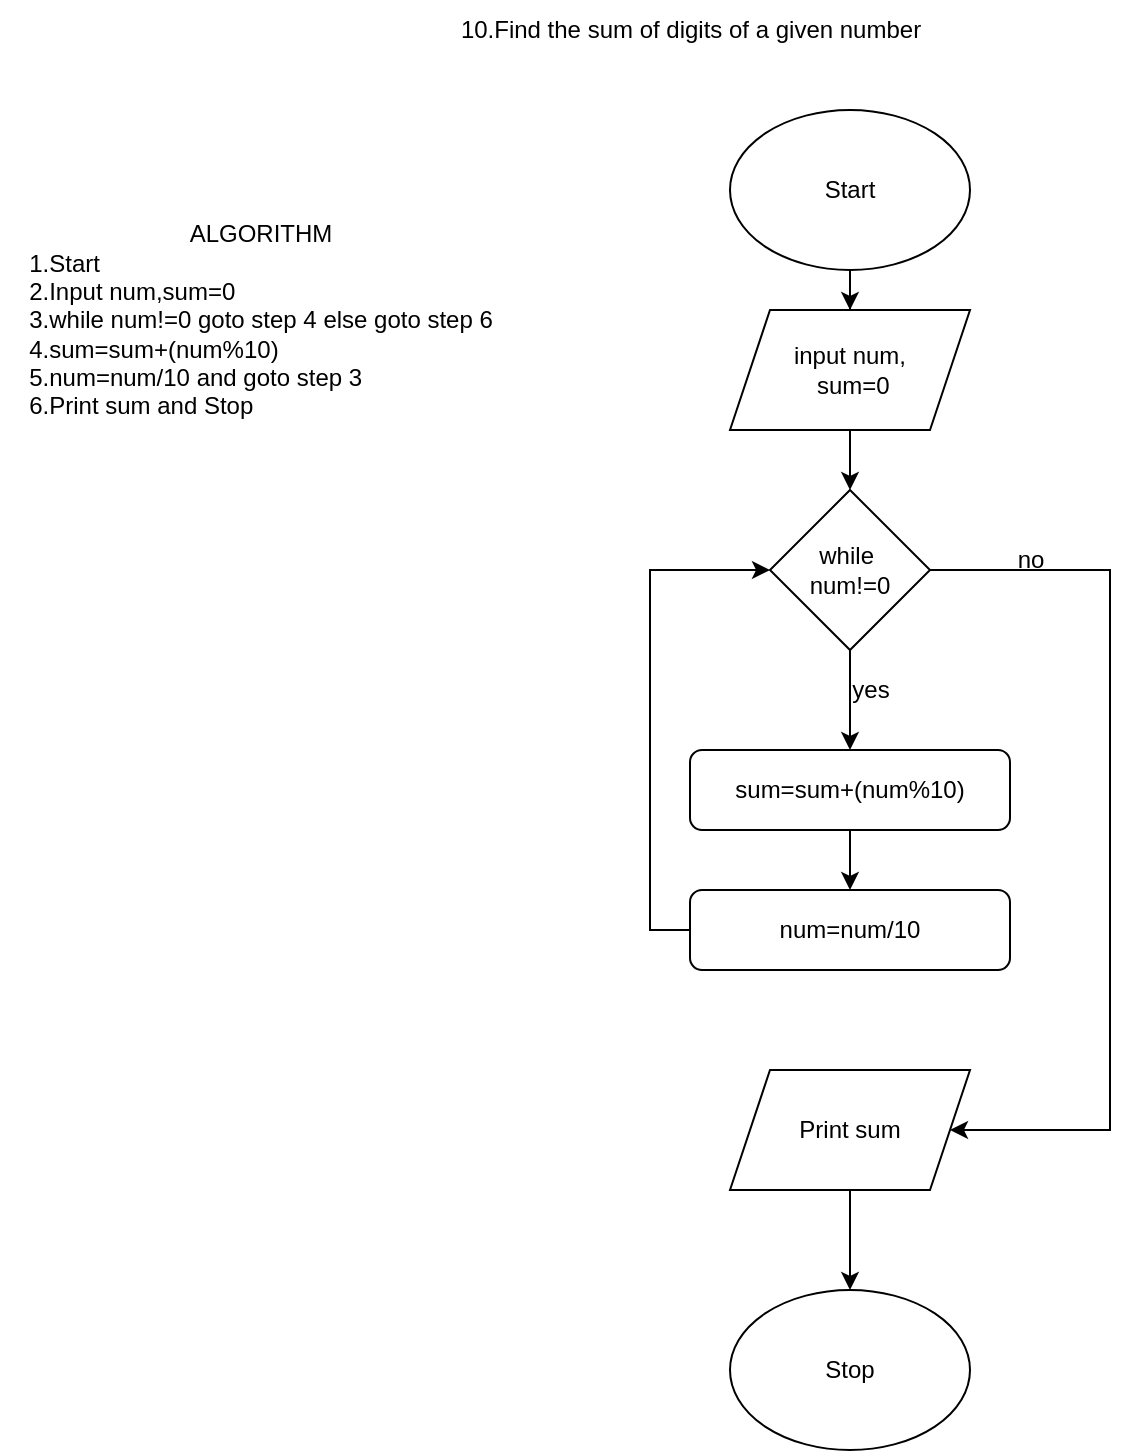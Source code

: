 <mxfile version="20.3.0" type="device"><diagram id="C5RBs43oDa-KdzZeNtuy" name="Page-1"><mxGraphModel dx="1038" dy="649" grid="1" gridSize="10" guides="1" tooltips="1" connect="1" arrows="1" fold="1" page="1" pageScale="1" pageWidth="827" pageHeight="1169" math="0" shadow="0"><root><mxCell id="WIyWlLk6GJQsqaUBKTNV-0"/><mxCell id="WIyWlLk6GJQsqaUBKTNV-1" parent="WIyWlLk6GJQsqaUBKTNV-0"/><mxCell id="qTlhhGY-MrPg0VYrwBTG-3" value="" style="edgeStyle=orthogonalEdgeStyle;rounded=0;orthogonalLoop=1;jettySize=auto;html=1;" parent="WIyWlLk6GJQsqaUBKTNV-1" source="qTlhhGY-MrPg0VYrwBTG-0" target="qTlhhGY-MrPg0VYrwBTG-2" edge="1"><mxGeometry relative="1" as="geometry"/></mxCell><mxCell id="qTlhhGY-MrPg0VYrwBTG-0" value="Start" style="ellipse;whiteSpace=wrap;html=1;" parent="WIyWlLk6GJQsqaUBKTNV-1" vertex="1"><mxGeometry x="465" y="105" width="120" height="80" as="geometry"/></mxCell><mxCell id="qTlhhGY-MrPg0VYrwBTG-1" value="Stop" style="ellipse;whiteSpace=wrap;html=1;" parent="WIyWlLk6GJQsqaUBKTNV-1" vertex="1"><mxGeometry x="465" y="695" width="120" height="80" as="geometry"/></mxCell><mxCell id="qTlhhGY-MrPg0VYrwBTG-5" value="" style="edgeStyle=orthogonalEdgeStyle;rounded=0;orthogonalLoop=1;jettySize=auto;html=1;" parent="WIyWlLk6GJQsqaUBKTNV-1" source="qTlhhGY-MrPg0VYrwBTG-2" target="qTlhhGY-MrPg0VYrwBTG-4" edge="1"><mxGeometry relative="1" as="geometry"/></mxCell><mxCell id="qTlhhGY-MrPg0VYrwBTG-2" value="input num,&lt;br&gt;&amp;nbsp;sum=0" style="shape=parallelogram;perimeter=parallelogramPerimeter;whiteSpace=wrap;html=1;fixedSize=1;" parent="WIyWlLk6GJQsqaUBKTNV-1" vertex="1"><mxGeometry x="465" y="205" width="120" height="60" as="geometry"/></mxCell><mxCell id="qTlhhGY-MrPg0VYrwBTG-7" value="" style="edgeStyle=orthogonalEdgeStyle;rounded=0;orthogonalLoop=1;jettySize=auto;html=1;" parent="WIyWlLk6GJQsqaUBKTNV-1" source="qTlhhGY-MrPg0VYrwBTG-4" target="qTlhhGY-MrPg0VYrwBTG-6" edge="1"><mxGeometry relative="1" as="geometry"/></mxCell><mxCell id="qTlhhGY-MrPg0VYrwBTG-15" style="edgeStyle=orthogonalEdgeStyle;rounded=0;orthogonalLoop=1;jettySize=auto;html=1;exitX=1;exitY=0.5;exitDx=0;exitDy=0;entryX=1;entryY=0.5;entryDx=0;entryDy=0;" parent="WIyWlLk6GJQsqaUBKTNV-1" source="qTlhhGY-MrPg0VYrwBTG-4" target="qTlhhGY-MrPg0VYrwBTG-13" edge="1"><mxGeometry relative="1" as="geometry"><mxPoint x="645" y="615" as="targetPoint"/><Array as="points"><mxPoint x="655" y="335"/><mxPoint x="655" y="615"/></Array></mxGeometry></mxCell><mxCell id="qTlhhGY-MrPg0VYrwBTG-4" value="while&amp;nbsp;&lt;br&gt;num!=0" style="rhombus;whiteSpace=wrap;html=1;" parent="WIyWlLk6GJQsqaUBKTNV-1" vertex="1"><mxGeometry x="485" y="295" width="80" height="80" as="geometry"/></mxCell><mxCell id="qTlhhGY-MrPg0VYrwBTG-9" value="" style="edgeStyle=orthogonalEdgeStyle;rounded=0;orthogonalLoop=1;jettySize=auto;html=1;" parent="WIyWlLk6GJQsqaUBKTNV-1" source="qTlhhGY-MrPg0VYrwBTG-6" target="qTlhhGY-MrPg0VYrwBTG-8" edge="1"><mxGeometry relative="1" as="geometry"/></mxCell><mxCell id="qTlhhGY-MrPg0VYrwBTG-6" value="sum=sum+(num%10)" style="rounded=1;whiteSpace=wrap;html=1;" parent="WIyWlLk6GJQsqaUBKTNV-1" vertex="1"><mxGeometry x="445" y="425" width="160" height="40" as="geometry"/></mxCell><mxCell id="qTlhhGY-MrPg0VYrwBTG-10" style="edgeStyle=orthogonalEdgeStyle;rounded=0;orthogonalLoop=1;jettySize=auto;html=1;exitX=0;exitY=0.5;exitDx=0;exitDy=0;entryX=0;entryY=0.5;entryDx=0;entryDy=0;" parent="WIyWlLk6GJQsqaUBKTNV-1" source="qTlhhGY-MrPg0VYrwBTG-8" target="qTlhhGY-MrPg0VYrwBTG-4" edge="1"><mxGeometry relative="1" as="geometry"/></mxCell><mxCell id="qTlhhGY-MrPg0VYrwBTG-8" value="num=num/10" style="whiteSpace=wrap;html=1;rounded=1;" parent="WIyWlLk6GJQsqaUBKTNV-1" vertex="1"><mxGeometry x="445" y="495" width="160" height="40" as="geometry"/></mxCell><mxCell id="qTlhhGY-MrPg0VYrwBTG-11" value="yes" style="text;html=1;align=center;verticalAlign=middle;resizable=0;points=[];autosize=1;strokeColor=none;fillColor=none;" parent="WIyWlLk6GJQsqaUBKTNV-1" vertex="1"><mxGeometry x="515" y="380" width="40" height="30" as="geometry"/></mxCell><mxCell id="qTlhhGY-MrPg0VYrwBTG-19" value="" style="edgeStyle=orthogonalEdgeStyle;rounded=0;orthogonalLoop=1;jettySize=auto;html=1;" parent="WIyWlLk6GJQsqaUBKTNV-1" source="qTlhhGY-MrPg0VYrwBTG-13" target="qTlhhGY-MrPg0VYrwBTG-1" edge="1"><mxGeometry relative="1" as="geometry"/></mxCell><mxCell id="qTlhhGY-MrPg0VYrwBTG-13" value="Print sum" style="shape=parallelogram;perimeter=parallelogramPerimeter;whiteSpace=wrap;html=1;fixedSize=1;" parent="WIyWlLk6GJQsqaUBKTNV-1" vertex="1"><mxGeometry x="465" y="585" width="120" height="60" as="geometry"/></mxCell><mxCell id="qTlhhGY-MrPg0VYrwBTG-18" value="no" style="text;html=1;align=center;verticalAlign=middle;resizable=0;points=[];autosize=1;strokeColor=none;fillColor=none;" parent="WIyWlLk6GJQsqaUBKTNV-1" vertex="1"><mxGeometry x="595" y="315" width="40" height="30" as="geometry"/></mxCell><mxCell id="qTlhhGY-MrPg0VYrwBTG-20" value="10.Find the sum of digits of a given number" style="text;html=1;align=center;verticalAlign=middle;resizable=0;points=[];autosize=1;strokeColor=none;fillColor=none;" parent="WIyWlLk6GJQsqaUBKTNV-1" vertex="1"><mxGeometry x="320" y="50" width="250" height="30" as="geometry"/></mxCell><mxCell id="6HV83KKQl3ncMV621vkn-0" value="ALGORITHM&lt;br&gt;&lt;div style=&quot;text-align: left;&quot;&gt;&lt;span style=&quot;background-color: initial;&quot;&gt;1.Start&lt;/span&gt;&lt;/div&gt;&lt;div style=&quot;text-align: left;&quot;&gt;&lt;span style=&quot;background-color: initial;&quot;&gt;2.Input num,sum=0&lt;/span&gt;&lt;/div&gt;&lt;div style=&quot;text-align: left;&quot;&gt;&lt;span style=&quot;background-color: initial;&quot;&gt;3.while num!=0 goto step 4 else goto step 6&lt;/span&gt;&lt;/div&gt;&lt;div style=&quot;text-align: left;&quot;&gt;&lt;span style=&quot;background-color: initial;&quot;&gt;4.sum=sum+(num%10)&lt;/span&gt;&lt;/div&gt;&lt;div style=&quot;text-align: left;&quot;&gt;&lt;span style=&quot;background-color: initial;&quot;&gt;5.num=num/10 and goto step 3&lt;/span&gt;&lt;/div&gt;&lt;div style=&quot;text-align: left;&quot;&gt;&lt;span style=&quot;background-color: initial;&quot;&gt;6.Print sum and Stop&lt;/span&gt;&lt;/div&gt;" style="text;html=1;align=center;verticalAlign=middle;resizable=0;points=[];autosize=1;strokeColor=none;fillColor=none;" vertex="1" parent="WIyWlLk6GJQsqaUBKTNV-1"><mxGeometry x="100" y="155" width="260" height="110" as="geometry"/></mxCell></root></mxGraphModel></diagram></mxfile>